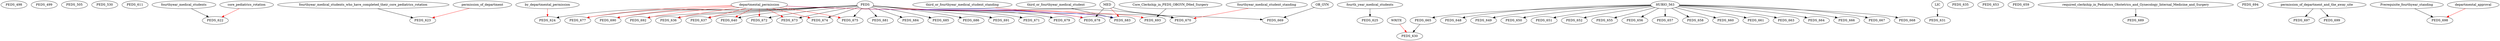 digraph G {
    PEDS_498;
    PEDS_499;
    PEDS_505;
    PEDS_530;
    PEDS_611;
    edge [color=black];
    fourthyear_medical_students -> PEDS_622;
    edge [color=red];
    core_pediatrics_rotation -> PEDS_622;
    edge [color=black];
    fourthyear_medical_students_who_have_completed_their_core_pediatrics_rotation -> PEDS_623;
    edge [color=red];
    permission_of_department -> PEDS_623;
    edge [color=black];
    PEDS -> PEDS_624;
    edge [color=red];
    by_departmental_permission -> PEDS_624;
    edge [color=black];
    fourth_year_medical_students -> PEDS_625;
    edge [color=black];
    PEDS_665 -> PEDS_630;
    edge [color=red];
    WRITE -> PEDS_630;
    edge [color=black];
    LIC -> PEDS_631;
    PEDS_635;
    edge [color=black];
    PEDS -> PEDS_636;
    edge [color=red];
    departmental_permission -> PEDS_636;
    edge [color=black];
    PEDS -> PEDS_637;
    edge [color=red];
    departmental_permission -> PEDS_637;
    edge [color=black];
    PEDS -> PEDS_640;
    edge [color=red];
    departmental_permission -> PEDS_640;
    edge [color=black];
    HUBIO_563 -> PEDS_648;
    edge [color=black];
    HUBIO_563 -> PEDS_649;
    edge [color=black];
    HUBIO_563 -> PEDS_650;
    edge [color=black];
    HUBIO_563 -> PEDS_651;
    edge [color=black];
    HUBIO_563 -> PEDS_652;
    PEDS_653;
    edge [color=black];
    HUBIO_563 -> PEDS_655;
    edge [color=black];
    HUBIO_563 -> PEDS_656;
    edge [color=black];
    HUBIO_563 -> PEDS_657;
    edge [color=black];
    HUBIO_563 -> PEDS_658;
    PEDS_659;
    edge [color=black];
    HUBIO_563 -> PEDS_660;
    edge [color=black];
    HUBIO_563 -> PEDS_661;
    edge [color=black];
    HUBIO_563 -> PEDS_663;
    edge [color=black];
    HUBIO_563 -> PEDS_664;
    edge [color=black];
    HUBIO_563 -> PEDS_665;
    edge [color=black];
    HUBIO_563 -> PEDS_666;
    edge [color=black];
    HUBIO_563 -> PEDS_667;
    edge [color=black];
    HUBIO_563 -> PEDS_668;
    edge [color=black];
    PEDS -> PEDS_669;
    OB_GYN -> PEDS_669;
    edge [color=black];
    PEDS -> PEDS_670;
    MED -> PEDS_670;
    edge [color=red];
    fourthyear_medical_student_standing -> PEDS_670;
    edge [color=black];
    PEDS -> PEDS_671;
    edge [color=black];
    PEDS -> PEDS_672;
    edge [color=red];
    departmental_permission -> PEDS_672;
    edge [color=black];
    PEDS -> PEDS_673;
    edge [color=red];
    departmental_permission -> PEDS_673;
    edge [color=black];
    PEDS -> PEDS_674;
    edge [color=red];
    departmental_permission -> PEDS_674;
    edge [color=black];
    PEDS -> PEDS_675;
    edge [color=red];
    departmental_permission -> PEDS_675;
    edge [color=black];
    PEDS -> PEDS_677;
    edge [color=red];
    departmental_permission -> PEDS_677;
    edge [color=black];
    PEDS -> PEDS_678;
    MED -> PEDS_678;
    edge [color=red];
    third_or_fourthyear_medical_student_standing -> PEDS_678;
    edge [color=blue];
    departmental_permission -> PEDS_678;
    edge [color=black];
    PEDS -> PEDS_679;
    edge [color=black];
    PEDS -> PEDS_681;
    edge [color=black];
    third_or_fourthyear_medical_student -> PEDS_683;
    edge [color=red];
    PEDS -> PEDS_683;
    MED -> PEDS_683;
    edge [color=blue];
    departmental_permission -> PEDS_683;
    edge [color=black];
    PEDS -> PEDS_684;
    edge [color=black];
    PEDS -> PEDS_685;
    edge [color=black];
    PEDS -> PEDS_686;
    edge [color=black];
    required_clerkship_in_Pediatrics_Obstetrics_and_Gynecology_Internal_Medicine_and_Surgery -> PEDS_689;
    edge [color=black];
    PEDS -> PEDS_690;
    edge [color=red];
    departmental_permission -> PEDS_690;
    edge [color=black];
    PEDS -> PEDS_691;
    edge [color=black];
    PEDS -> PEDS_692;
    edge [color=red];
    departmental_permission -> PEDS_692;
    edge [color=black];
    Core_Clerkship_in_PEDS_OBGYN_IMed_Surgery -> PEDS_693;
    edge [color=red];
    departmental_permission -> PEDS_693;
    PEDS_694;
    edge [color=black];
    permission_of_department_and_the_away_site -> PEDS_697;
    edge [color=black];
    Prerequisite_fourthyear_standing -> PEDS_698;
    edge [color=red];
    departmental_approval -> PEDS_698;
    edge [color=black];
    permission_of_department_and_the_away_site -> PEDS_699;
}
